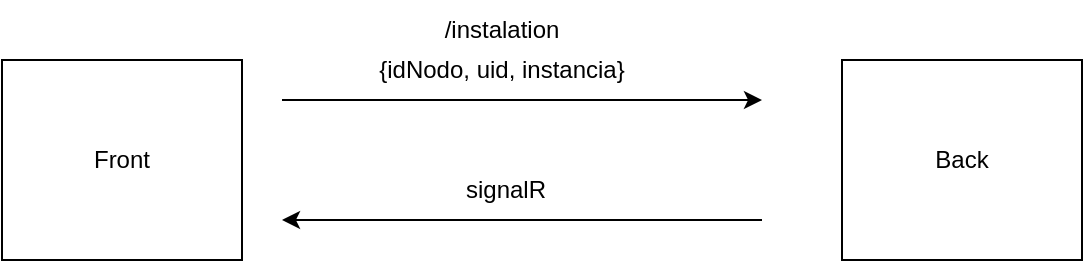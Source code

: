 <mxfile version="24.3.1" type="github">
  <diagram name="Página-1" id="tPgwATDIa-zIPTyM54mY">
    <mxGraphModel dx="1050" dy="557" grid="1" gridSize="10" guides="1" tooltips="1" connect="1" arrows="1" fold="1" page="1" pageScale="1" pageWidth="827" pageHeight="1169" math="0" shadow="0">
      <root>
        <mxCell id="0" />
        <mxCell id="1" parent="0" />
        <mxCell id="aXEwLyW1TP5mpAQ4hvdx-2" value="Front" style="rounded=0;whiteSpace=wrap;html=1;" vertex="1" parent="1">
          <mxGeometry x="140" y="140" width="120" height="100" as="geometry" />
        </mxCell>
        <mxCell id="aXEwLyW1TP5mpAQ4hvdx-3" value="Back" style="rounded=0;whiteSpace=wrap;html=1;" vertex="1" parent="1">
          <mxGeometry x="560" y="140" width="120" height="100" as="geometry" />
        </mxCell>
        <mxCell id="aXEwLyW1TP5mpAQ4hvdx-4" value="/instalation" style="text;html=1;align=center;verticalAlign=middle;whiteSpace=wrap;rounded=0;" vertex="1" parent="1">
          <mxGeometry x="360" y="110" width="60" height="30" as="geometry" />
        </mxCell>
        <mxCell id="aXEwLyW1TP5mpAQ4hvdx-5" value="" style="endArrow=classic;html=1;rounded=0;" edge="1" parent="1">
          <mxGeometry width="50" height="50" relative="1" as="geometry">
            <mxPoint x="280" y="160" as="sourcePoint" />
            <mxPoint x="520" y="160" as="targetPoint" />
          </mxGeometry>
        </mxCell>
        <mxCell id="aXEwLyW1TP5mpAQ4hvdx-6" value="{idNodo, uid, instancia}" style="text;html=1;align=center;verticalAlign=middle;whiteSpace=wrap;rounded=0;" vertex="1" parent="1">
          <mxGeometry x="315" y="130" width="150" height="30" as="geometry" />
        </mxCell>
        <mxCell id="aXEwLyW1TP5mpAQ4hvdx-7" value="" style="endArrow=classic;html=1;rounded=0;" edge="1" parent="1">
          <mxGeometry width="50" height="50" relative="1" as="geometry">
            <mxPoint x="520" y="220" as="sourcePoint" />
            <mxPoint x="280" y="220" as="targetPoint" />
          </mxGeometry>
        </mxCell>
        <mxCell id="aXEwLyW1TP5mpAQ4hvdx-9" value="signalR" style="text;html=1;align=center;verticalAlign=middle;whiteSpace=wrap;rounded=0;" vertex="1" parent="1">
          <mxGeometry x="317" y="190" width="150" height="30" as="geometry" />
        </mxCell>
      </root>
    </mxGraphModel>
  </diagram>
</mxfile>
